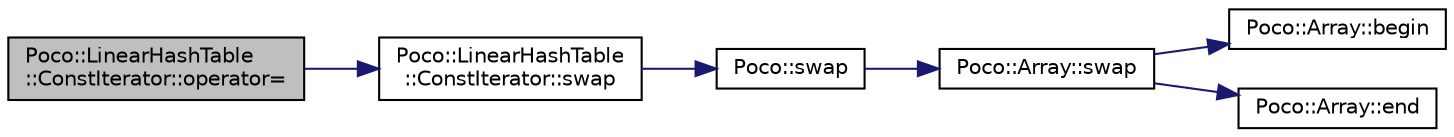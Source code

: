 digraph "Poco::LinearHashTable::ConstIterator::operator="
{
 // LATEX_PDF_SIZE
  edge [fontname="Helvetica",fontsize="10",labelfontname="Helvetica",labelfontsize="10"];
  node [fontname="Helvetica",fontsize="10",shape=record];
  rankdir="LR";
  Node1 [label="Poco::LinearHashTable\l::ConstIterator::operator=",height=0.2,width=0.4,color="black", fillcolor="grey75", style="filled", fontcolor="black",tooltip=" "];
  Node1 -> Node2 [color="midnightblue",fontsize="10",style="solid"];
  Node2 [label="Poco::LinearHashTable\l::ConstIterator::swap",height=0.2,width=0.4,color="black", fillcolor="white", style="filled",URL="$classPoco_1_1LinearHashTable_1_1ConstIterator.html#a47df00838f9e4debd1ad9e083dfaa672",tooltip=" "];
  Node2 -> Node3 [color="midnightblue",fontsize="10",style="solid"];
  Node3 [label="Poco::swap",height=0.2,width=0.4,color="black", fillcolor="white", style="filled",URL="$namespacePoco.html#a0b0e4f92ac76ddffb4219026e3172ee4",tooltip="global swap()"];
  Node3 -> Node4 [color="midnightblue",fontsize="10",style="solid"];
  Node4 [label="Poco::Array::swap",height=0.2,width=0.4,color="black", fillcolor="white", style="filled",URL="$classPoco_1_1Array.html#a07a5be6b4989bde36ae8b948de15e498",tooltip=" "];
  Node4 -> Node5 [color="midnightblue",fontsize="10",style="solid"];
  Node5 [label="Poco::Array::begin",height=0.2,width=0.4,color="black", fillcolor="white", style="filled",URL="$classPoco_1_1Array.html#a0c9a1828d13b4221f29475df8b553036",tooltip=" "];
  Node4 -> Node6 [color="midnightblue",fontsize="10",style="solid"];
  Node6 [label="Poco::Array::end",height=0.2,width=0.4,color="black", fillcolor="white", style="filled",URL="$classPoco_1_1Array.html#acd96762ba8fc885a5d45d73938605504",tooltip=" "];
}
